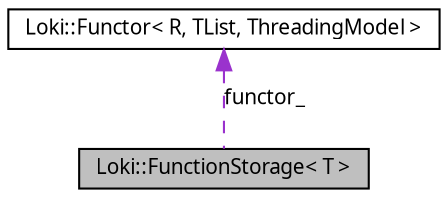 digraph G
{
  bgcolor="transparent";
  edge [fontname="FreeSans.ttf",fontsize=10,labelfontname="FreeSans.ttf",labelfontsize=10];
  node [fontname="FreeSans.ttf",fontsize=10,shape=record];
  Node1 [label="Loki::FunctionStorage\< T \>",height=0.2,width=0.4,color="black", fillcolor="grey75", style="filled" fontcolor="black"];
  Node2 -> Node1 [dir=back,color="darkorchid3",fontsize=10,style="dashed",label="functor_",fontname="FreeSans.ttf"];
  Node2 [label="Loki::Functor\< R, TList, ThreadingModel \>",height=0.2,width=0.4,color="black",URL="$a00160.html"];
}
